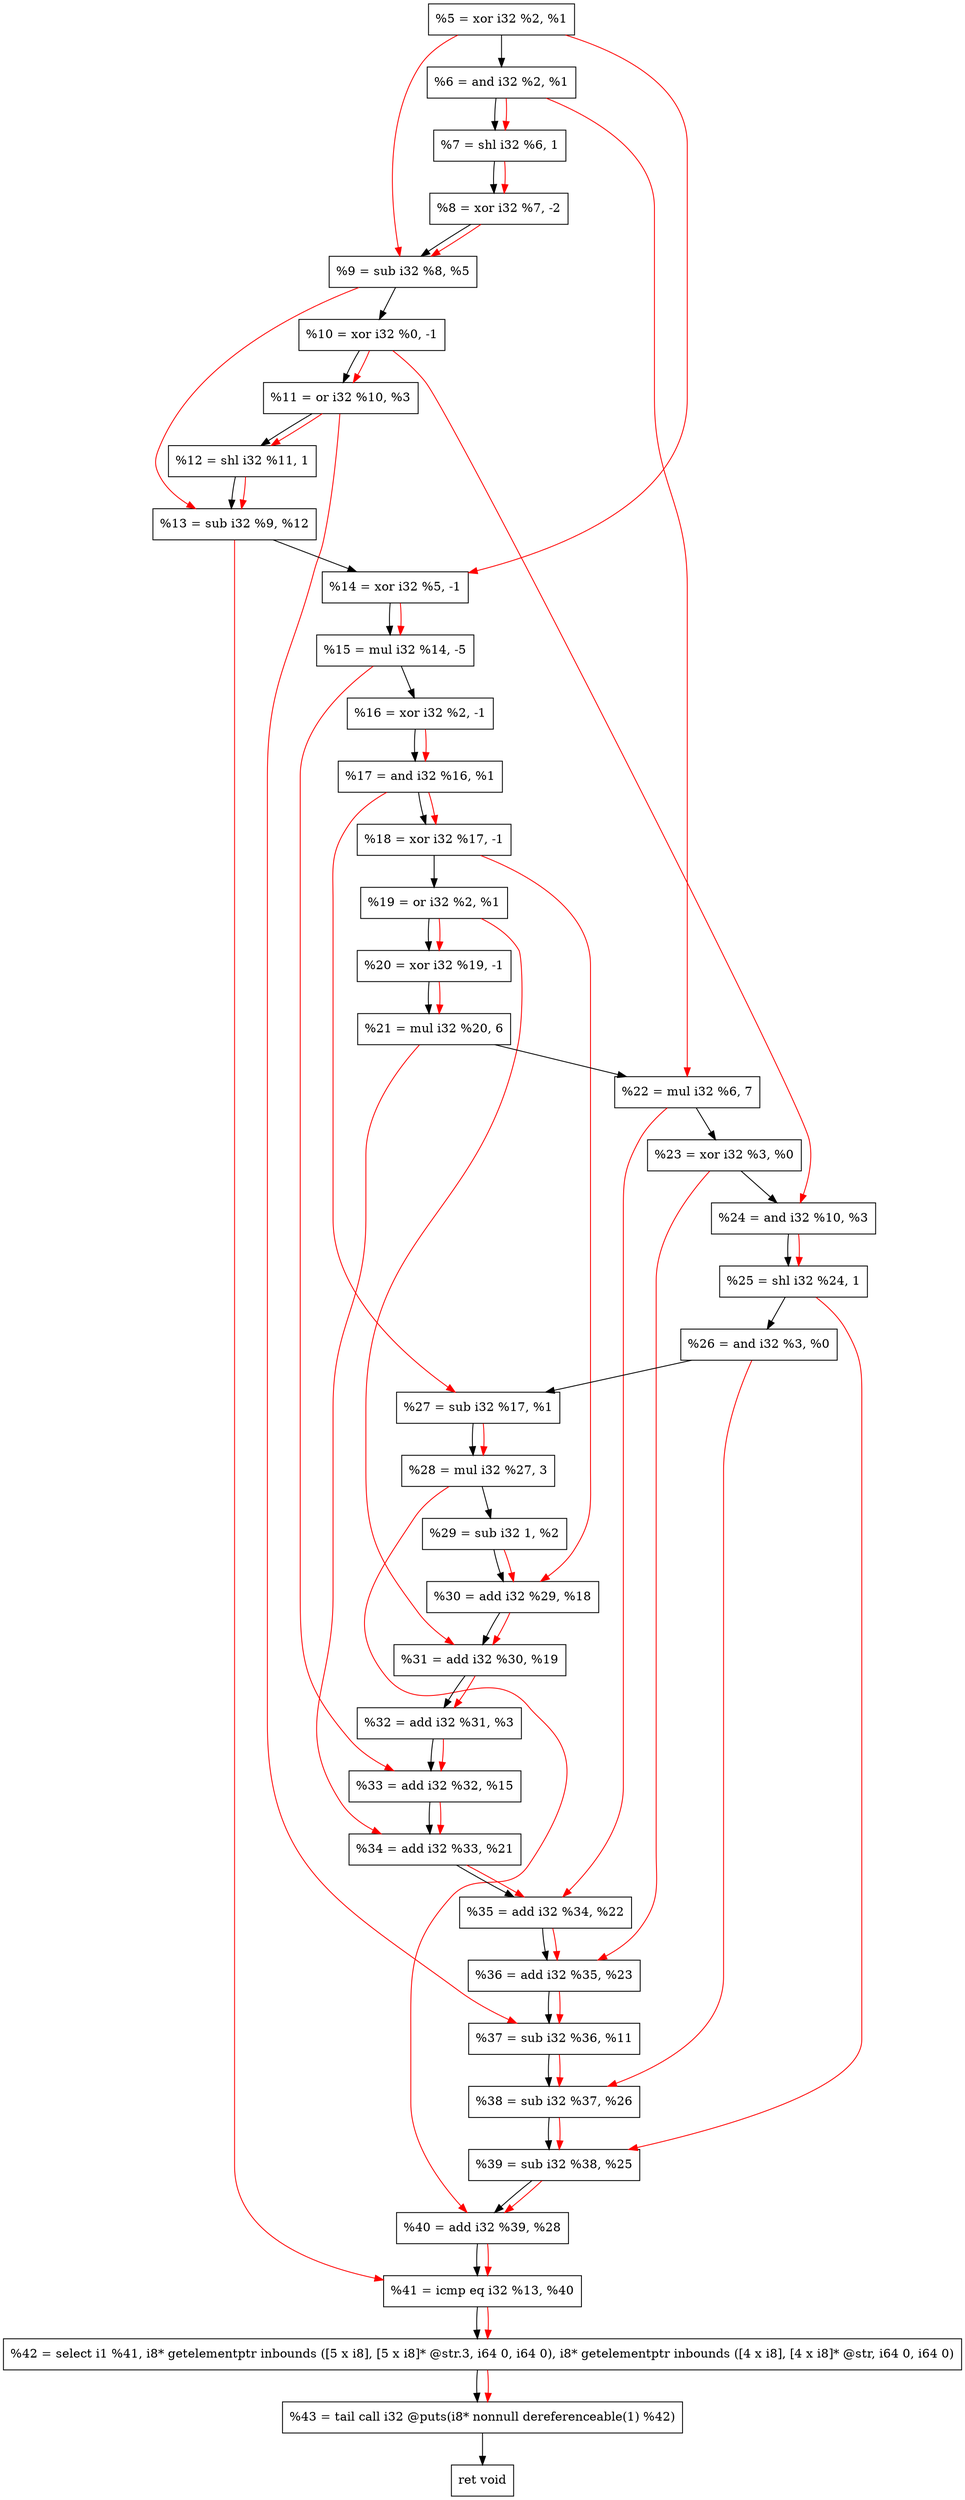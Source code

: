 digraph "DFG for'crackme' function" {
	Node0x173ea80[shape=record, label="  %5 = xor i32 %2, %1"];
	Node0x173eaf0[shape=record, label="  %6 = and i32 %2, %1"];
	Node0x173f170[shape=record, label="  %7 = shl i32 %6, 1"];
	Node0x173f210[shape=record, label="  %8 = xor i32 %7, -2"];
	Node0x173f280[shape=record, label="  %9 = sub i32 %8, %5"];
	Node0x173f320[shape=record, label="  %10 = xor i32 %0, -1"];
	Node0x173f390[shape=record, label="  %11 = or i32 %10, %3"];
	Node0x173f400[shape=record, label="  %12 = shl i32 %11, 1"];
	Node0x173f470[shape=record, label="  %13 = sub i32 %9, %12"];
	Node0x173f4e0[shape=record, label="  %14 = xor i32 %5, -1"];
	Node0x173f580[shape=record, label="  %15 = mul i32 %14, -5"];
	Node0x173f5f0[shape=record, label="  %16 = xor i32 %2, -1"];
	Node0x173f660[shape=record, label="  %17 = and i32 %16, %1"];
	Node0x173f6d0[shape=record, label="  %18 = xor i32 %17, -1"];
	Node0x173f740[shape=record, label="  %19 = or i32 %2, %1"];
	Node0x173f7b0[shape=record, label="  %20 = xor i32 %19, -1"];
	Node0x173f850[shape=record, label="  %21 = mul i32 %20, 6"];
	Node0x173f8f0[shape=record, label="  %22 = mul i32 %6, 7"];
	Node0x173f960[shape=record, label="  %23 = xor i32 %3, %0"];
	Node0x173f9d0[shape=record, label="  %24 = and i32 %10, %3"];
	Node0x173fa40[shape=record, label="  %25 = shl i32 %24, 1"];
	Node0x173fab0[shape=record, label="  %26 = and i32 %3, %0"];
	Node0x173fb20[shape=record, label="  %27 = sub i32 %17, %1"];
	Node0x173fbc0[shape=record, label="  %28 = mul i32 %27, 3"];
	Node0x173fc30[shape=record, label="  %29 = sub i32 1, %2"];
	Node0x173fca0[shape=record, label="  %30 = add i32 %29, %18"];
	Node0x173fd10[shape=record, label="  %31 = add i32 %30, %19"];
	Node0x173fd80[shape=record, label="  %32 = add i32 %31, %3"];
	Node0x1740000[shape=record, label="  %33 = add i32 %32, %15"];
	Node0x1740070[shape=record, label="  %34 = add i32 %33, %21"];
	Node0x17400e0[shape=record, label="  %35 = add i32 %34, %22"];
	Node0x1740150[shape=record, label="  %36 = add i32 %35, %23"];
	Node0x17401c0[shape=record, label="  %37 = sub i32 %36, %11"];
	Node0x1740230[shape=record, label="  %38 = sub i32 %37, %26"];
	Node0x17402a0[shape=record, label="  %39 = sub i32 %38, %25"];
	Node0x1740310[shape=record, label="  %40 = add i32 %39, %28"];
	Node0x1740380[shape=record, label="  %41 = icmp eq i32 %13, %40"];
	Node0x16df268[shape=record, label="  %42 = select i1 %41, i8* getelementptr inbounds ([5 x i8], [5 x i8]* @str.3, i64 0, i64 0), i8* getelementptr inbounds ([4 x i8], [4 x i8]* @str, i64 0, i64 0)"];
	Node0x1740820[shape=record, label="  %43 = tail call i32 @puts(i8* nonnull dereferenceable(1) %42)"];
	Node0x1740870[shape=record, label="  ret void"];
	Node0x173ea80 -> Node0x173eaf0;
	Node0x173eaf0 -> Node0x173f170;
	Node0x173f170 -> Node0x173f210;
	Node0x173f210 -> Node0x173f280;
	Node0x173f280 -> Node0x173f320;
	Node0x173f320 -> Node0x173f390;
	Node0x173f390 -> Node0x173f400;
	Node0x173f400 -> Node0x173f470;
	Node0x173f470 -> Node0x173f4e0;
	Node0x173f4e0 -> Node0x173f580;
	Node0x173f580 -> Node0x173f5f0;
	Node0x173f5f0 -> Node0x173f660;
	Node0x173f660 -> Node0x173f6d0;
	Node0x173f6d0 -> Node0x173f740;
	Node0x173f740 -> Node0x173f7b0;
	Node0x173f7b0 -> Node0x173f850;
	Node0x173f850 -> Node0x173f8f0;
	Node0x173f8f0 -> Node0x173f960;
	Node0x173f960 -> Node0x173f9d0;
	Node0x173f9d0 -> Node0x173fa40;
	Node0x173fa40 -> Node0x173fab0;
	Node0x173fab0 -> Node0x173fb20;
	Node0x173fb20 -> Node0x173fbc0;
	Node0x173fbc0 -> Node0x173fc30;
	Node0x173fc30 -> Node0x173fca0;
	Node0x173fca0 -> Node0x173fd10;
	Node0x173fd10 -> Node0x173fd80;
	Node0x173fd80 -> Node0x1740000;
	Node0x1740000 -> Node0x1740070;
	Node0x1740070 -> Node0x17400e0;
	Node0x17400e0 -> Node0x1740150;
	Node0x1740150 -> Node0x17401c0;
	Node0x17401c0 -> Node0x1740230;
	Node0x1740230 -> Node0x17402a0;
	Node0x17402a0 -> Node0x1740310;
	Node0x1740310 -> Node0x1740380;
	Node0x1740380 -> Node0x16df268;
	Node0x16df268 -> Node0x1740820;
	Node0x1740820 -> Node0x1740870;
edge [color=red]
	Node0x173eaf0 -> Node0x173f170;
	Node0x173f170 -> Node0x173f210;
	Node0x173f210 -> Node0x173f280;
	Node0x173ea80 -> Node0x173f280;
	Node0x173f320 -> Node0x173f390;
	Node0x173f390 -> Node0x173f400;
	Node0x173f280 -> Node0x173f470;
	Node0x173f400 -> Node0x173f470;
	Node0x173ea80 -> Node0x173f4e0;
	Node0x173f4e0 -> Node0x173f580;
	Node0x173f5f0 -> Node0x173f660;
	Node0x173f660 -> Node0x173f6d0;
	Node0x173f740 -> Node0x173f7b0;
	Node0x173f7b0 -> Node0x173f850;
	Node0x173eaf0 -> Node0x173f8f0;
	Node0x173f320 -> Node0x173f9d0;
	Node0x173f9d0 -> Node0x173fa40;
	Node0x173f660 -> Node0x173fb20;
	Node0x173fb20 -> Node0x173fbc0;
	Node0x173fc30 -> Node0x173fca0;
	Node0x173f6d0 -> Node0x173fca0;
	Node0x173fca0 -> Node0x173fd10;
	Node0x173f740 -> Node0x173fd10;
	Node0x173fd10 -> Node0x173fd80;
	Node0x173fd80 -> Node0x1740000;
	Node0x173f580 -> Node0x1740000;
	Node0x1740000 -> Node0x1740070;
	Node0x173f850 -> Node0x1740070;
	Node0x1740070 -> Node0x17400e0;
	Node0x173f8f0 -> Node0x17400e0;
	Node0x17400e0 -> Node0x1740150;
	Node0x173f960 -> Node0x1740150;
	Node0x1740150 -> Node0x17401c0;
	Node0x173f390 -> Node0x17401c0;
	Node0x17401c0 -> Node0x1740230;
	Node0x173fab0 -> Node0x1740230;
	Node0x1740230 -> Node0x17402a0;
	Node0x173fa40 -> Node0x17402a0;
	Node0x17402a0 -> Node0x1740310;
	Node0x173fbc0 -> Node0x1740310;
	Node0x173f470 -> Node0x1740380;
	Node0x1740310 -> Node0x1740380;
	Node0x1740380 -> Node0x16df268;
	Node0x16df268 -> Node0x1740820;
}
